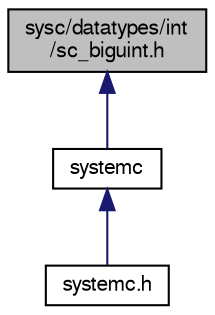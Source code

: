 digraph "sysc/datatypes/int/sc_biguint.h"
{
  edge [fontname="FreeSans",fontsize="10",labelfontname="FreeSans",labelfontsize="10"];
  node [fontname="FreeSans",fontsize="10",shape=record];
  Node50 [label="sysc/datatypes/int\l/sc_biguint.h",height=0.2,width=0.4,color="black", fillcolor="grey75", style="filled", fontcolor="black"];
  Node50 -> Node51 [dir="back",color="midnightblue",fontsize="10",style="solid",fontname="FreeSans"];
  Node51 [label="systemc",height=0.2,width=0.4,color="black", fillcolor="white", style="filled",URL="$a00401.html"];
  Node51 -> Node52 [dir="back",color="midnightblue",fontsize="10",style="solid",fontname="FreeSans"];
  Node52 [label="systemc.h",height=0.2,width=0.4,color="black", fillcolor="white", style="filled",URL="$a00404.html"];
}
